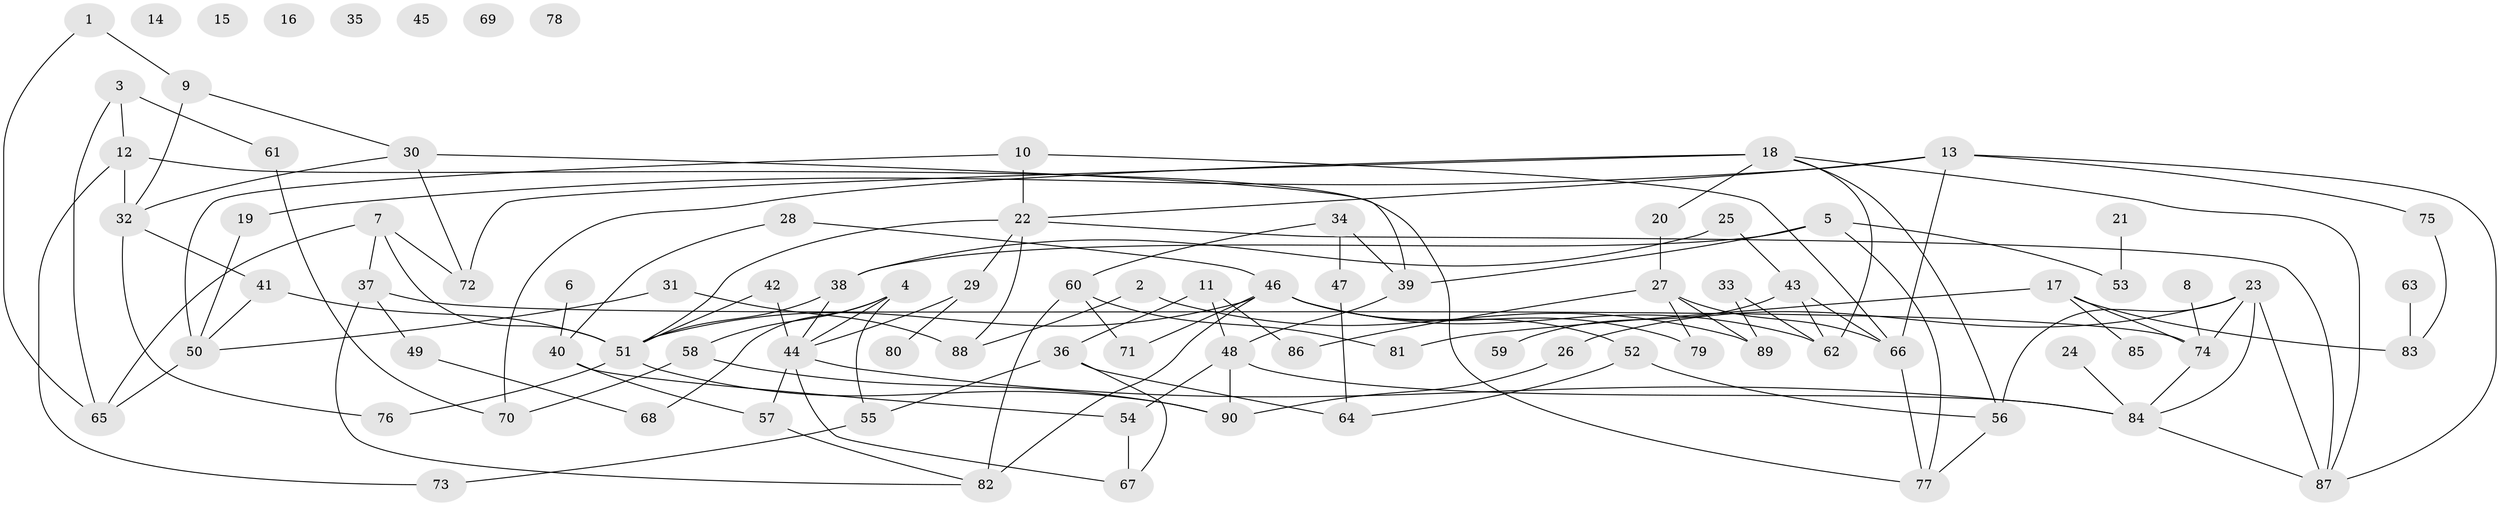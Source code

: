// Generated by graph-tools (version 1.1) at 2025/49/03/09/25 03:49:05]
// undirected, 90 vertices, 135 edges
graph export_dot {
graph [start="1"]
  node [color=gray90,style=filled];
  1;
  2;
  3;
  4;
  5;
  6;
  7;
  8;
  9;
  10;
  11;
  12;
  13;
  14;
  15;
  16;
  17;
  18;
  19;
  20;
  21;
  22;
  23;
  24;
  25;
  26;
  27;
  28;
  29;
  30;
  31;
  32;
  33;
  34;
  35;
  36;
  37;
  38;
  39;
  40;
  41;
  42;
  43;
  44;
  45;
  46;
  47;
  48;
  49;
  50;
  51;
  52;
  53;
  54;
  55;
  56;
  57;
  58;
  59;
  60;
  61;
  62;
  63;
  64;
  65;
  66;
  67;
  68;
  69;
  70;
  71;
  72;
  73;
  74;
  75;
  76;
  77;
  78;
  79;
  80;
  81;
  82;
  83;
  84;
  85;
  86;
  87;
  88;
  89;
  90;
  1 -- 9;
  1 -- 65;
  2 -- 88;
  2 -- 89;
  3 -- 12;
  3 -- 61;
  3 -- 65;
  4 -- 44;
  4 -- 55;
  4 -- 58;
  4 -- 68;
  5 -- 38;
  5 -- 39;
  5 -- 53;
  5 -- 77;
  6 -- 40;
  7 -- 37;
  7 -- 51;
  7 -- 65;
  7 -- 72;
  8 -- 74;
  9 -- 30;
  9 -- 32;
  10 -- 22;
  10 -- 50;
  10 -- 66;
  11 -- 36;
  11 -- 48;
  11 -- 86;
  12 -- 32;
  12 -- 73;
  12 -- 77;
  13 -- 19;
  13 -- 22;
  13 -- 66;
  13 -- 75;
  13 -- 87;
  17 -- 74;
  17 -- 81;
  17 -- 83;
  17 -- 85;
  18 -- 20;
  18 -- 56;
  18 -- 62;
  18 -- 70;
  18 -- 72;
  18 -- 87;
  19 -- 50;
  20 -- 27;
  21 -- 53;
  22 -- 29;
  22 -- 51;
  22 -- 87;
  22 -- 88;
  23 -- 26;
  23 -- 56;
  23 -- 74;
  23 -- 84;
  23 -- 87;
  24 -- 84;
  25 -- 38;
  25 -- 43;
  26 -- 90;
  27 -- 66;
  27 -- 79;
  27 -- 86;
  27 -- 89;
  28 -- 40;
  28 -- 46;
  29 -- 44;
  29 -- 80;
  30 -- 32;
  30 -- 39;
  30 -- 72;
  31 -- 50;
  31 -- 88;
  32 -- 41;
  32 -- 76;
  33 -- 62;
  33 -- 89;
  34 -- 39;
  34 -- 47;
  34 -- 60;
  36 -- 55;
  36 -- 64;
  36 -- 67;
  37 -- 49;
  37 -- 74;
  37 -- 82;
  38 -- 44;
  38 -- 51;
  39 -- 48;
  40 -- 54;
  40 -- 57;
  41 -- 50;
  41 -- 51;
  42 -- 44;
  42 -- 51;
  43 -- 59;
  43 -- 62;
  43 -- 66;
  44 -- 57;
  44 -- 67;
  44 -- 84;
  46 -- 51;
  46 -- 52;
  46 -- 62;
  46 -- 71;
  46 -- 79;
  46 -- 82;
  47 -- 64;
  48 -- 54;
  48 -- 84;
  48 -- 90;
  49 -- 68;
  50 -- 65;
  51 -- 76;
  51 -- 90;
  52 -- 56;
  52 -- 64;
  54 -- 67;
  55 -- 73;
  56 -- 77;
  57 -- 82;
  58 -- 70;
  58 -- 90;
  60 -- 71;
  60 -- 81;
  60 -- 82;
  61 -- 70;
  63 -- 83;
  66 -- 77;
  74 -- 84;
  75 -- 83;
  84 -- 87;
}
